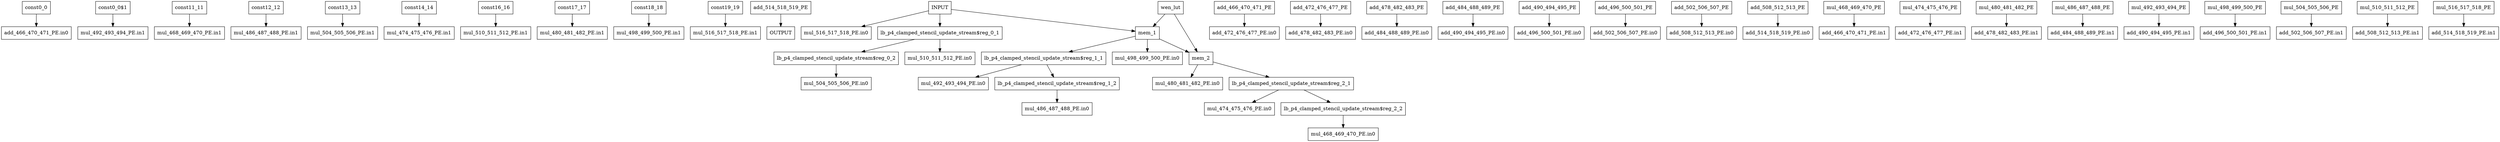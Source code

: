 digraph Diagram {
  node [shape=box]; # Comment
    "const0_0" -> "add_466_470_471_PE.in0";
    "const0_0$1" -> "mul_492_493_494_PE.in1";
    "const11_11" -> "mul_468_469_470_PE.in1";
    "const12_12" -> "mul_486_487_488_PE.in1";
    "const13_13" -> "mul_504_505_506_PE.in1";
    "const14_14" -> "mul_474_475_476_PE.in1";
    "const16_16" -> "mul_510_511_512_PE.in1";
    "const17_17" -> "mul_480_481_482_PE.in1";
    "const18_18" -> "mul_498_499_500_PE.in1";
    "const19_19" -> "mul_516_517_518_PE.in1";
    "add_514_518_519_PE" -> "OUTPUT";
    "INPUT" -> "mem_1"; # fifo_depth 64
    "INPUT" -> "lb_p4_clamped_stencil_update_stream$reg_0_1";
    "INPUT" -> "mul_516_517_518_PE.in0";
    "mem_1" -> "mem_2"; # fifo_depth 64
    "mem_1" -> "lb_p4_clamped_stencil_update_stream$reg_1_1";
    "mem_1" -> "mul_498_499_500_PE.in0";
    "wen_lut" -> "mem_1";
    "mem_2" -> "lb_p4_clamped_stencil_update_stream$reg_2_1";
    "mem_2" -> "mul_480_481_482_PE.in0";
    "wen_lut" -> "mem_2";
    "lb_p4_clamped_stencil_update_stream$reg_0_1" -> "lb_p4_clamped_stencil_update_stream$reg_0_2";
    "lb_p4_clamped_stencil_update_stream$reg_0_1" -> "mul_510_511_512_PE.in0";
    "lb_p4_clamped_stencil_update_stream$reg_0_2" -> "mul_504_505_506_PE.in0";
    "lb_p4_clamped_stencil_update_stream$reg_1_1" -> "lb_p4_clamped_stencil_update_stream$reg_1_2";
    "lb_p4_clamped_stencil_update_stream$reg_1_1" -> "mul_492_493_494_PE.in0";
    "lb_p4_clamped_stencil_update_stream$reg_1_2" -> "mul_486_487_488_PE.in0";
    "lb_p4_clamped_stencil_update_stream$reg_2_1" -> "lb_p4_clamped_stencil_update_stream$reg_2_2";
    "lb_p4_clamped_stencil_update_stream$reg_2_1" -> "mul_474_475_476_PE.in0";
    "lb_p4_clamped_stencil_update_stream$reg_2_2" -> "mul_468_469_470_PE.in0";
    "add_466_470_471_PE" -> "add_472_476_477_PE.in0";
    "add_472_476_477_PE" -> "add_478_482_483_PE.in0";
    "add_478_482_483_PE" -> "add_484_488_489_PE.in0";
    "add_484_488_489_PE" -> "add_490_494_495_PE.in0";
    "add_490_494_495_PE" -> "add_496_500_501_PE.in0";
    "add_496_500_501_PE" -> "add_502_506_507_PE.in0";
    "add_502_506_507_PE" -> "add_508_512_513_PE.in0";
    "add_508_512_513_PE" -> "add_514_518_519_PE.in0";
    "mul_468_469_470_PE" -> "add_466_470_471_PE.in1";
    "mul_474_475_476_PE" -> "add_472_476_477_PE.in1";
    "mul_480_481_482_PE" -> "add_478_482_483_PE.in1";
    "mul_486_487_488_PE" -> "add_484_488_489_PE.in1";
    "mul_492_493_494_PE" -> "add_490_494_495_PE.in1";
    "mul_498_499_500_PE" -> "add_496_500_501_PE.in1";
    "mul_504_505_506_PE" -> "add_502_506_507_PE.in1";
    "mul_510_511_512_PE" -> "add_508_512_513_PE.in1";
    "mul_516_517_518_PE" -> "add_514_518_519_PE.in1";
}
